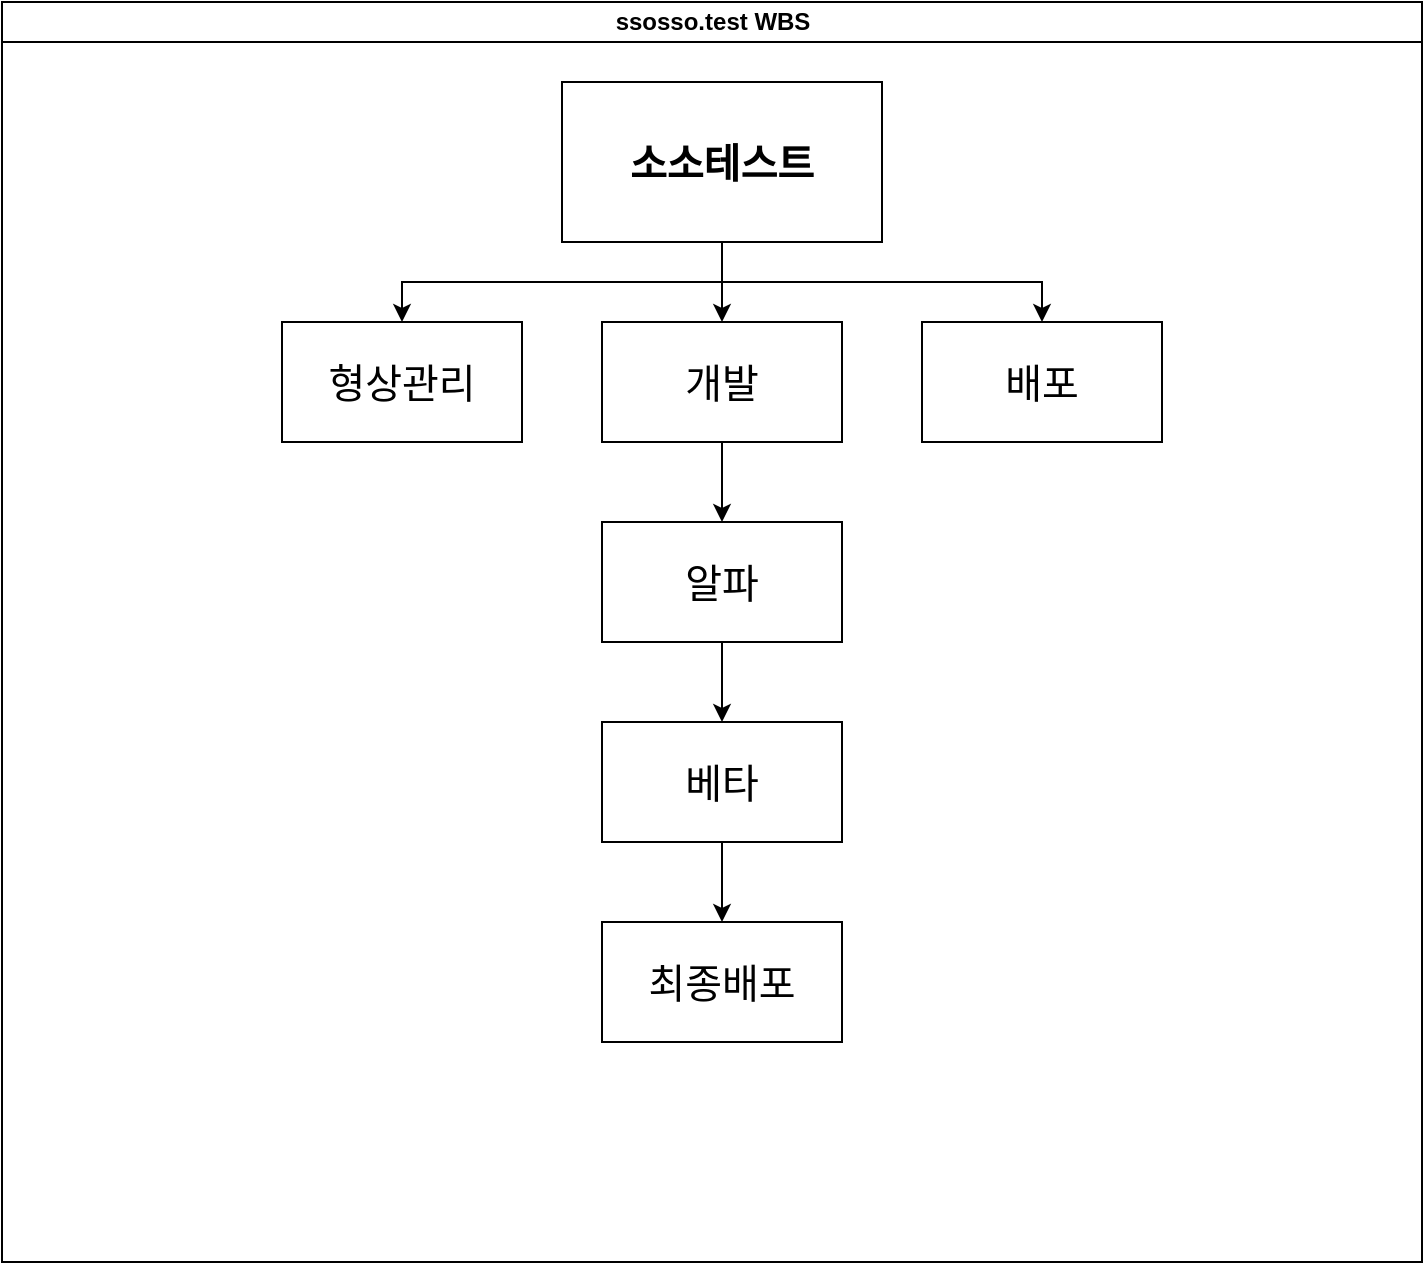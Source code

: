 <mxfile version="20.8.14" type="device"><diagram id="prtHgNgQTEPvFCAcTncT" name="Page-1"><mxGraphModel dx="1146" dy="694" grid="1" gridSize="10" guides="1" tooltips="1" connect="1" arrows="1" fold="1" page="1" pageScale="1" pageWidth="827" pageHeight="1169" math="0" shadow="0"><root><mxCell id="0"/><mxCell id="1" parent="0"/><mxCell id="dNxyNK7c78bLwvsdeMH5-11" value="ssosso.test WBS" style="swimlane;html=1;startSize=20;horizontal=1;containerType=tree;glass=0;" parent="1" vertex="1"><mxGeometry x="30" y="80" width="710" height="630" as="geometry"/></mxCell><mxCell id="32DeZ9Jb7sxm0QUHhHBD-3" style="edgeStyle=orthogonalEdgeStyle;rounded=0;orthogonalLoop=1;jettySize=auto;html=1;exitX=0.5;exitY=1;exitDx=0;exitDy=0;entryX=0.5;entryY=0;entryDx=0;entryDy=0;fontSize=20;" edge="1" parent="dNxyNK7c78bLwvsdeMH5-11" source="32DeZ9Jb7sxm0QUHhHBD-1" target="32DeZ9Jb7sxm0QUHhHBD-2"><mxGeometry relative="1" as="geometry"/></mxCell><mxCell id="32DeZ9Jb7sxm0QUHhHBD-8" style="edgeStyle=orthogonalEdgeStyle;rounded=0;orthogonalLoop=1;jettySize=auto;html=1;fontSize=20;" edge="1" parent="dNxyNK7c78bLwvsdeMH5-11" source="32DeZ9Jb7sxm0QUHhHBD-1" target="32DeZ9Jb7sxm0QUHhHBD-7"><mxGeometry relative="1" as="geometry"><Array as="points"><mxPoint x="360" y="140"/><mxPoint x="520" y="140"/></Array></mxGeometry></mxCell><mxCell id="32DeZ9Jb7sxm0QUHhHBD-1" value="&lt;font style=&quot;font-size: 20px;&quot;&gt;&lt;b&gt;소소테스트&lt;/b&gt;&lt;/font&gt;" style="rounded=0;whiteSpace=wrap;html=1;" vertex="1" parent="dNxyNK7c78bLwvsdeMH5-11"><mxGeometry x="280" y="40" width="160" height="80" as="geometry"/></mxCell><mxCell id="32DeZ9Jb7sxm0QUHhHBD-13" style="edgeStyle=orthogonalEdgeStyle;rounded=0;orthogonalLoop=1;jettySize=auto;html=1;fontSize=20;" edge="1" parent="dNxyNK7c78bLwvsdeMH5-11" source="32DeZ9Jb7sxm0QUHhHBD-2" target="32DeZ9Jb7sxm0QUHhHBD-9"><mxGeometry relative="1" as="geometry"/></mxCell><mxCell id="32DeZ9Jb7sxm0QUHhHBD-2" value="개발" style="rounded=0;whiteSpace=wrap;html=1;fontSize=20;" vertex="1" parent="dNxyNK7c78bLwvsdeMH5-11"><mxGeometry x="300" y="160" width="120" height="60" as="geometry"/></mxCell><mxCell id="32DeZ9Jb7sxm0QUHhHBD-4" style="edgeStyle=orthogonalEdgeStyle;rounded=0;orthogonalLoop=1;jettySize=auto;html=1;exitX=0.5;exitY=1;exitDx=0;exitDy=0;entryX=0.5;entryY=0;entryDx=0;entryDy=0;fontSize=20;" edge="1" target="32DeZ9Jb7sxm0QUHhHBD-5" source="32DeZ9Jb7sxm0QUHhHBD-1" parent="dNxyNK7c78bLwvsdeMH5-11"><mxGeometry relative="1" as="geometry"><mxPoint x="400" y="200" as="sourcePoint"/></mxGeometry></mxCell><mxCell id="32DeZ9Jb7sxm0QUHhHBD-5" value="형상관리" style="rounded=0;whiteSpace=wrap;html=1;fontSize=20;" vertex="1" parent="dNxyNK7c78bLwvsdeMH5-11"><mxGeometry x="140" y="160" width="120" height="60" as="geometry"/></mxCell><mxCell id="32DeZ9Jb7sxm0QUHhHBD-7" value="배포" style="rounded=0;whiteSpace=wrap;html=1;fontSize=20;" vertex="1" parent="dNxyNK7c78bLwvsdeMH5-11"><mxGeometry x="460" y="160" width="120" height="60" as="geometry"/></mxCell><mxCell id="32DeZ9Jb7sxm0QUHhHBD-14" style="edgeStyle=orthogonalEdgeStyle;rounded=0;orthogonalLoop=1;jettySize=auto;html=1;fontSize=20;" edge="1" parent="dNxyNK7c78bLwvsdeMH5-11" source="32DeZ9Jb7sxm0QUHhHBD-9" target="32DeZ9Jb7sxm0QUHhHBD-10"><mxGeometry relative="1" as="geometry"/></mxCell><mxCell id="32DeZ9Jb7sxm0QUHhHBD-9" value="알파" style="rounded=0;whiteSpace=wrap;html=1;fontSize=20;" vertex="1" parent="dNxyNK7c78bLwvsdeMH5-11"><mxGeometry x="300" y="260" width="120" height="60" as="geometry"/></mxCell><mxCell id="32DeZ9Jb7sxm0QUHhHBD-15" style="edgeStyle=orthogonalEdgeStyle;rounded=0;orthogonalLoop=1;jettySize=auto;html=1;fontSize=20;" edge="1" parent="dNxyNK7c78bLwvsdeMH5-11" source="32DeZ9Jb7sxm0QUHhHBD-10" target="32DeZ9Jb7sxm0QUHhHBD-12"><mxGeometry relative="1" as="geometry"/></mxCell><mxCell id="32DeZ9Jb7sxm0QUHhHBD-10" value="베타" style="rounded=0;whiteSpace=wrap;html=1;fontSize=20;" vertex="1" parent="dNxyNK7c78bLwvsdeMH5-11"><mxGeometry x="300" y="360" width="120" height="60" as="geometry"/></mxCell><mxCell id="32DeZ9Jb7sxm0QUHhHBD-12" value="최종배포" style="rounded=0;whiteSpace=wrap;html=1;fontSize=20;" vertex="1" parent="dNxyNK7c78bLwvsdeMH5-11"><mxGeometry x="300" y="460" width="120" height="60" as="geometry"/></mxCell></root></mxGraphModel></diagram></mxfile>